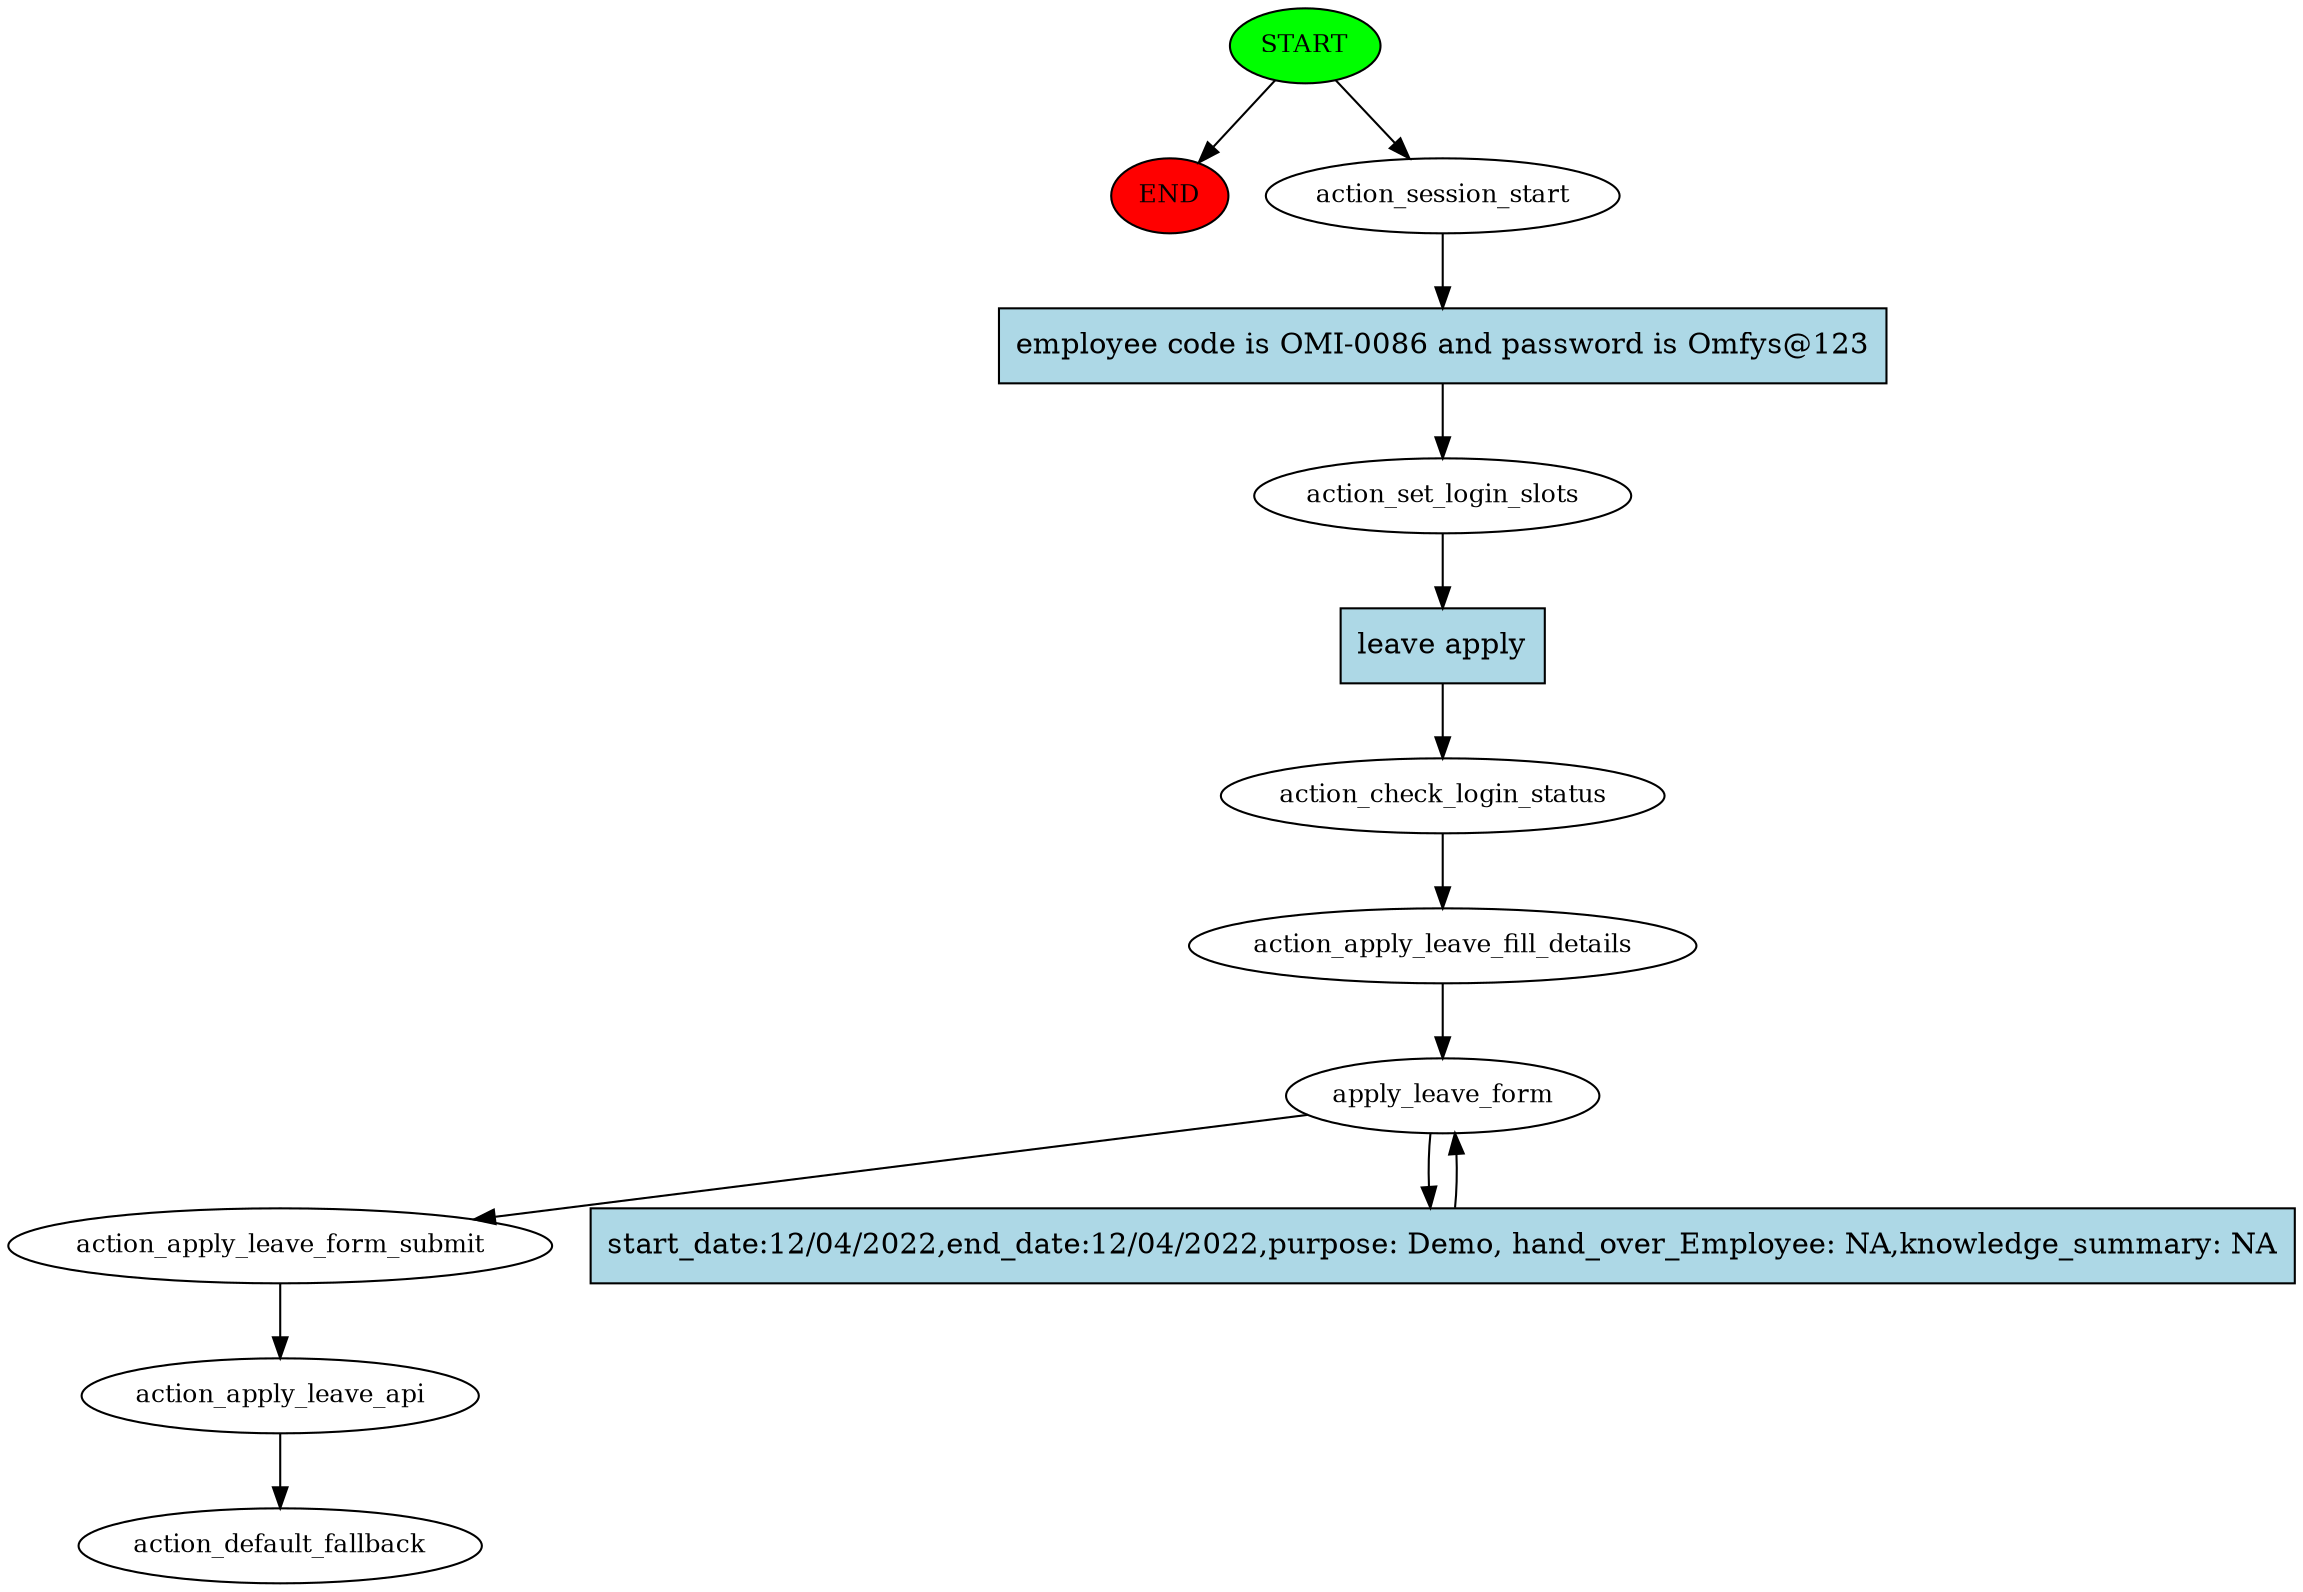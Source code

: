 digraph  {
0 [class="start active", fillcolor=green, fontsize=12, label=START, style=filled];
"-1" [class=end, fillcolor=red, fontsize=12, label=END, style=filled];
1 [class=active, fontsize=12, label=action_session_start];
2 [class=active, fontsize=12, label=action_set_login_slots];
3 [class=active, fontsize=12, label=action_check_login_status];
4 [class=active, fontsize=12, label=action_apply_leave_fill_details];
5 [class=active, fontsize=12, label=apply_leave_form];
7 [class=active, fontsize=12, label=action_apply_leave_form_submit];
8 [class=active, fontsize=12, label=action_apply_leave_api];
9 [class="dashed active", fontsize=12, label=action_default_fallback];
10 [class="intent active", fillcolor=lightblue, label="employee code is OMI-0086 and password is Omfys@123", shape=rect, style=filled];
11 [class="intent active", fillcolor=lightblue, label="leave apply", shape=rect, style=filled];
12 [class="intent active", fillcolor=lightblue, label="start_date:12/04/2022,end_date:12/04/2022,purpose: Demo, hand_over_Employee: NA,knowledge_summary: NA", shape=rect, style=filled];
0 -> "-1"  [class="", key=NONE, label=""];
0 -> 1  [class=active, key=NONE, label=""];
1 -> 10  [class=active, key=0];
2 -> 11  [class=active, key=0];
3 -> 4  [class=active, key=NONE, label=""];
4 -> 5  [class=active, key=NONE, label=""];
5 -> 7  [class=active, key=NONE, label=""];
5 -> 12  [class=active, key=0];
7 -> 8  [class=active, key=NONE, label=""];
8 -> 9  [class=active, key=NONE, label=""];
10 -> 2  [class=active, key=0];
11 -> 3  [class=active, key=0];
12 -> 5  [class=active, key=0];
}
